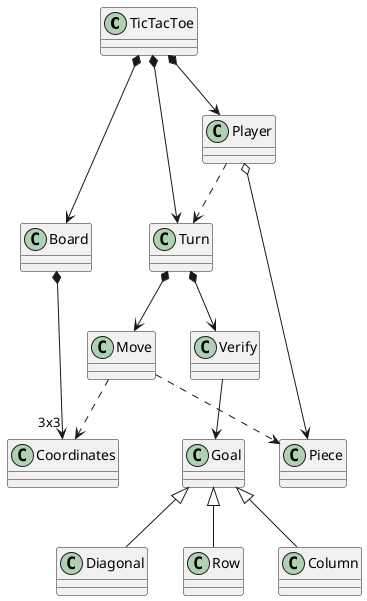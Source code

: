 @startuml
class TicTacToe
class Turn
class Player
class Board
class Coordinates
class Goal
class Diagonal
class Row
class Column
class Move
class Verify

TicTacToe *--> Turn
TicTacToe *--> Player
TicTacToe *--> Board
Board *--> "3x3" Coordinates
Player o--> Piece
Goal <|-- Diagonal
Goal <|-- Row
Goal <|-- Column

Player ..> Turn
Turn *--> Move
Turn *--> Verify
Move ..> Piece
Move ..> Coordinates
Verify --> Goal
@enduml